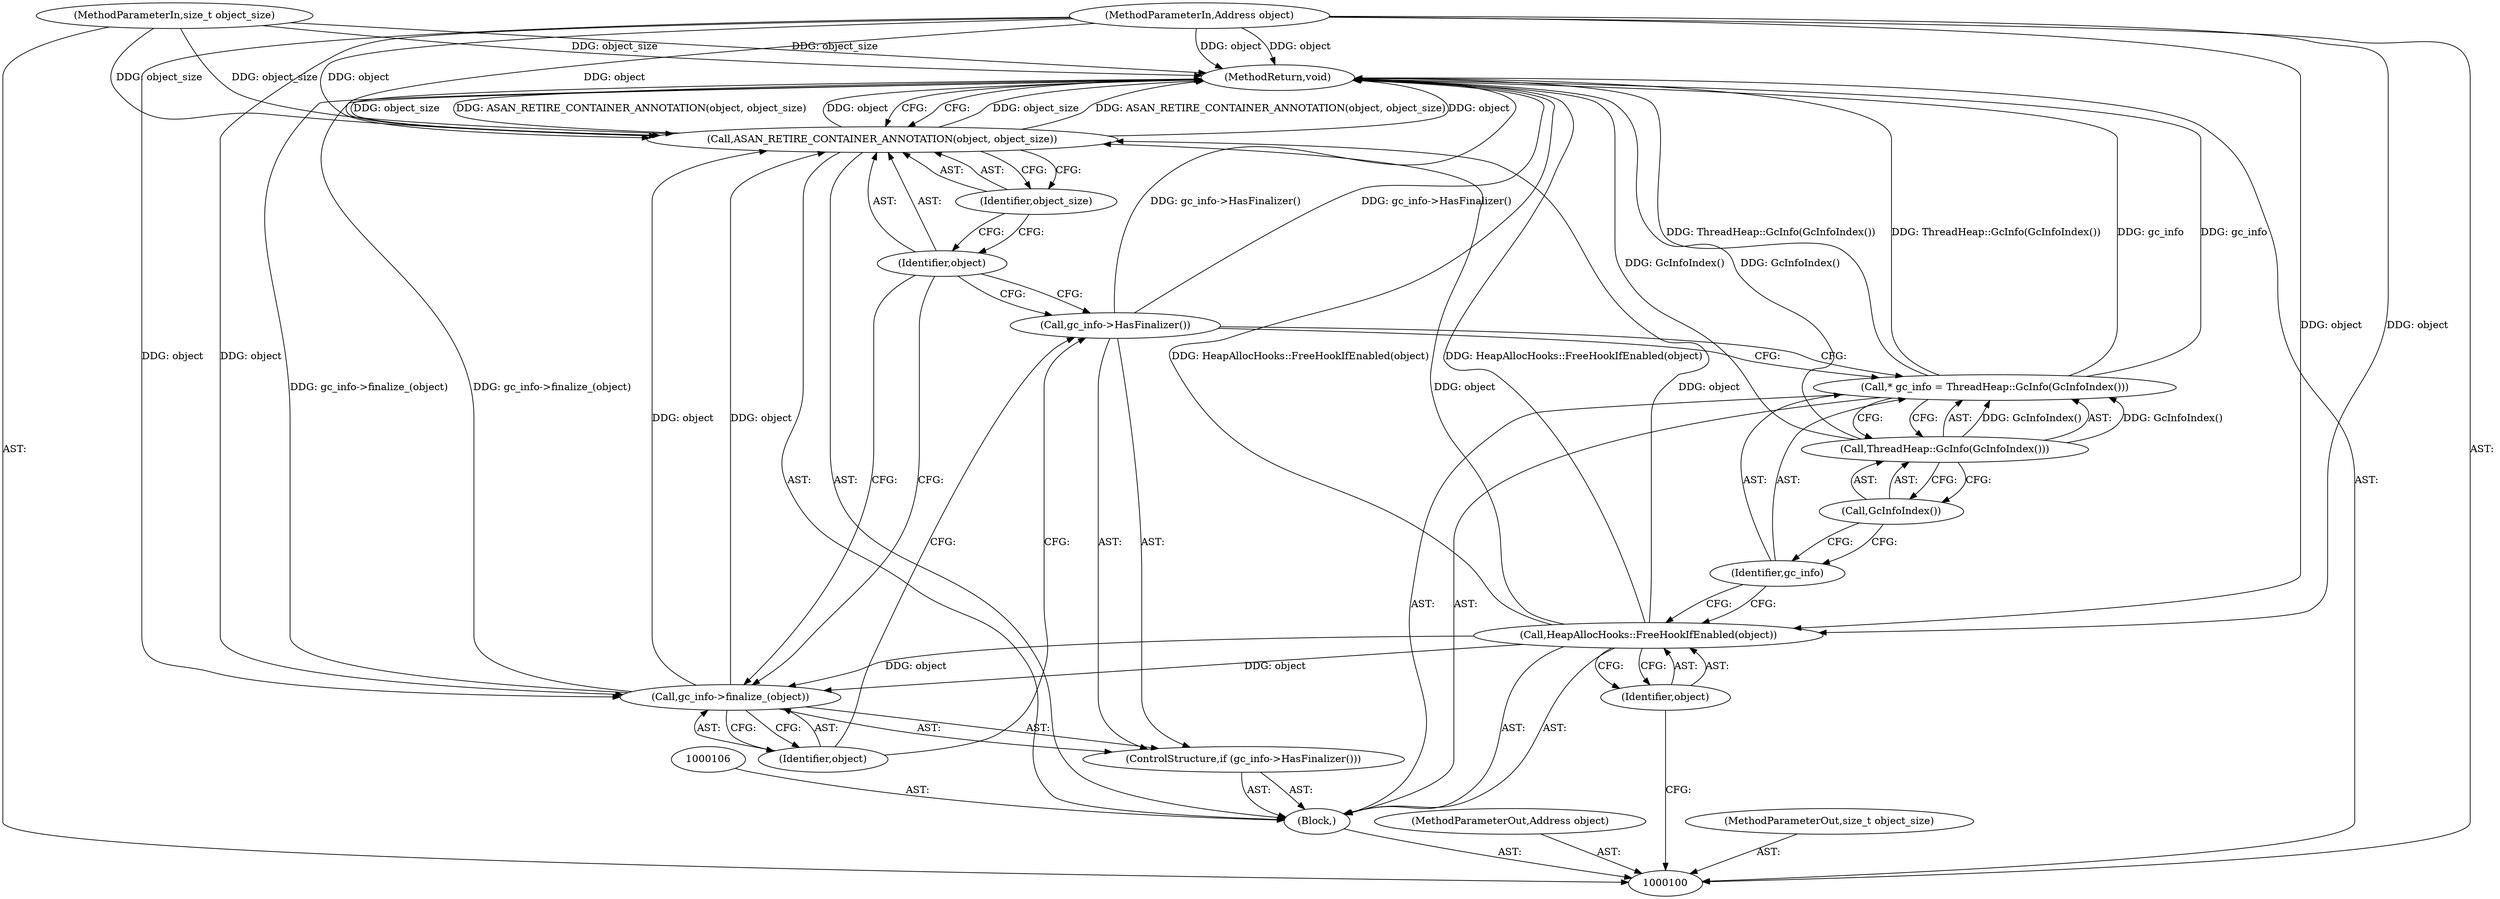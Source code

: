 digraph "1_Chrome_20b65d00ca3d8696430e22efad7485366f8c3a21_4" {
"1000118" [label="(MethodReturn,void)"];
"1000101" [label="(MethodParameterIn,Address object)"];
"1000152" [label="(MethodParameterOut,Address object)"];
"1000102" [label="(MethodParameterIn,size_t object_size)"];
"1000153" [label="(MethodParameterOut,size_t object_size)"];
"1000103" [label="(Block,)"];
"1000104" [label="(Call,HeapAllocHooks::FreeHookIfEnabled(object))"];
"1000105" [label="(Identifier,object)"];
"1000107" [label="(Call,* gc_info = ThreadHeap::GcInfo(GcInfoIndex()))"];
"1000108" [label="(Identifier,gc_info)"];
"1000109" [label="(Call,ThreadHeap::GcInfo(GcInfoIndex()))"];
"1000110" [label="(Call,GcInfoIndex())"];
"1000111" [label="(ControlStructure,if (gc_info->HasFinalizer()))"];
"1000112" [label="(Call,gc_info->HasFinalizer())"];
"1000114" [label="(Identifier,object)"];
"1000113" [label="(Call,gc_info->finalize_(object))"];
"1000115" [label="(Call,ASAN_RETIRE_CONTAINER_ANNOTATION(object, object_size))"];
"1000116" [label="(Identifier,object)"];
"1000117" [label="(Identifier,object_size)"];
"1000118" -> "1000100"  [label="AST: "];
"1000118" -> "1000115"  [label="CFG: "];
"1000115" -> "1000118"  [label="DDG: object_size"];
"1000115" -> "1000118"  [label="DDG: ASAN_RETIRE_CONTAINER_ANNOTATION(object, object_size)"];
"1000115" -> "1000118"  [label="DDG: object"];
"1000107" -> "1000118"  [label="DDG: gc_info"];
"1000107" -> "1000118"  [label="DDG: ThreadHeap::GcInfo(GcInfoIndex())"];
"1000104" -> "1000118"  [label="DDG: HeapAllocHooks::FreeHookIfEnabled(object)"];
"1000102" -> "1000118"  [label="DDG: object_size"];
"1000112" -> "1000118"  [label="DDG: gc_info->HasFinalizer()"];
"1000113" -> "1000118"  [label="DDG: gc_info->finalize_(object)"];
"1000101" -> "1000118"  [label="DDG: object"];
"1000109" -> "1000118"  [label="DDG: GcInfoIndex()"];
"1000101" -> "1000100"  [label="AST: "];
"1000101" -> "1000118"  [label="DDG: object"];
"1000101" -> "1000104"  [label="DDG: object"];
"1000101" -> "1000113"  [label="DDG: object"];
"1000101" -> "1000115"  [label="DDG: object"];
"1000152" -> "1000100"  [label="AST: "];
"1000102" -> "1000100"  [label="AST: "];
"1000102" -> "1000118"  [label="DDG: object_size"];
"1000102" -> "1000115"  [label="DDG: object_size"];
"1000153" -> "1000100"  [label="AST: "];
"1000103" -> "1000100"  [label="AST: "];
"1000104" -> "1000103"  [label="AST: "];
"1000106" -> "1000103"  [label="AST: "];
"1000107" -> "1000103"  [label="AST: "];
"1000111" -> "1000103"  [label="AST: "];
"1000115" -> "1000103"  [label="AST: "];
"1000104" -> "1000103"  [label="AST: "];
"1000104" -> "1000105"  [label="CFG: "];
"1000105" -> "1000104"  [label="AST: "];
"1000108" -> "1000104"  [label="CFG: "];
"1000104" -> "1000118"  [label="DDG: HeapAllocHooks::FreeHookIfEnabled(object)"];
"1000101" -> "1000104"  [label="DDG: object"];
"1000104" -> "1000113"  [label="DDG: object"];
"1000104" -> "1000115"  [label="DDG: object"];
"1000105" -> "1000104"  [label="AST: "];
"1000105" -> "1000100"  [label="CFG: "];
"1000104" -> "1000105"  [label="CFG: "];
"1000107" -> "1000103"  [label="AST: "];
"1000107" -> "1000109"  [label="CFG: "];
"1000108" -> "1000107"  [label="AST: "];
"1000109" -> "1000107"  [label="AST: "];
"1000112" -> "1000107"  [label="CFG: "];
"1000107" -> "1000118"  [label="DDG: gc_info"];
"1000107" -> "1000118"  [label="DDG: ThreadHeap::GcInfo(GcInfoIndex())"];
"1000109" -> "1000107"  [label="DDG: GcInfoIndex()"];
"1000108" -> "1000107"  [label="AST: "];
"1000108" -> "1000104"  [label="CFG: "];
"1000110" -> "1000108"  [label="CFG: "];
"1000109" -> "1000107"  [label="AST: "];
"1000109" -> "1000110"  [label="CFG: "];
"1000110" -> "1000109"  [label="AST: "];
"1000107" -> "1000109"  [label="CFG: "];
"1000109" -> "1000118"  [label="DDG: GcInfoIndex()"];
"1000109" -> "1000107"  [label="DDG: GcInfoIndex()"];
"1000110" -> "1000109"  [label="AST: "];
"1000110" -> "1000108"  [label="CFG: "];
"1000109" -> "1000110"  [label="CFG: "];
"1000111" -> "1000103"  [label="AST: "];
"1000112" -> "1000111"  [label="AST: "];
"1000113" -> "1000111"  [label="AST: "];
"1000112" -> "1000111"  [label="AST: "];
"1000112" -> "1000107"  [label="CFG: "];
"1000114" -> "1000112"  [label="CFG: "];
"1000116" -> "1000112"  [label="CFG: "];
"1000112" -> "1000118"  [label="DDG: gc_info->HasFinalizer()"];
"1000114" -> "1000113"  [label="AST: "];
"1000114" -> "1000112"  [label="CFG: "];
"1000113" -> "1000114"  [label="CFG: "];
"1000113" -> "1000111"  [label="AST: "];
"1000113" -> "1000114"  [label="CFG: "];
"1000114" -> "1000113"  [label="AST: "];
"1000116" -> "1000113"  [label="CFG: "];
"1000113" -> "1000118"  [label="DDG: gc_info->finalize_(object)"];
"1000104" -> "1000113"  [label="DDG: object"];
"1000101" -> "1000113"  [label="DDG: object"];
"1000113" -> "1000115"  [label="DDG: object"];
"1000115" -> "1000103"  [label="AST: "];
"1000115" -> "1000117"  [label="CFG: "];
"1000116" -> "1000115"  [label="AST: "];
"1000117" -> "1000115"  [label="AST: "];
"1000118" -> "1000115"  [label="CFG: "];
"1000115" -> "1000118"  [label="DDG: object_size"];
"1000115" -> "1000118"  [label="DDG: ASAN_RETIRE_CONTAINER_ANNOTATION(object, object_size)"];
"1000115" -> "1000118"  [label="DDG: object"];
"1000104" -> "1000115"  [label="DDG: object"];
"1000113" -> "1000115"  [label="DDG: object"];
"1000101" -> "1000115"  [label="DDG: object"];
"1000102" -> "1000115"  [label="DDG: object_size"];
"1000116" -> "1000115"  [label="AST: "];
"1000116" -> "1000113"  [label="CFG: "];
"1000116" -> "1000112"  [label="CFG: "];
"1000117" -> "1000116"  [label="CFG: "];
"1000117" -> "1000115"  [label="AST: "];
"1000117" -> "1000116"  [label="CFG: "];
"1000115" -> "1000117"  [label="CFG: "];
}
